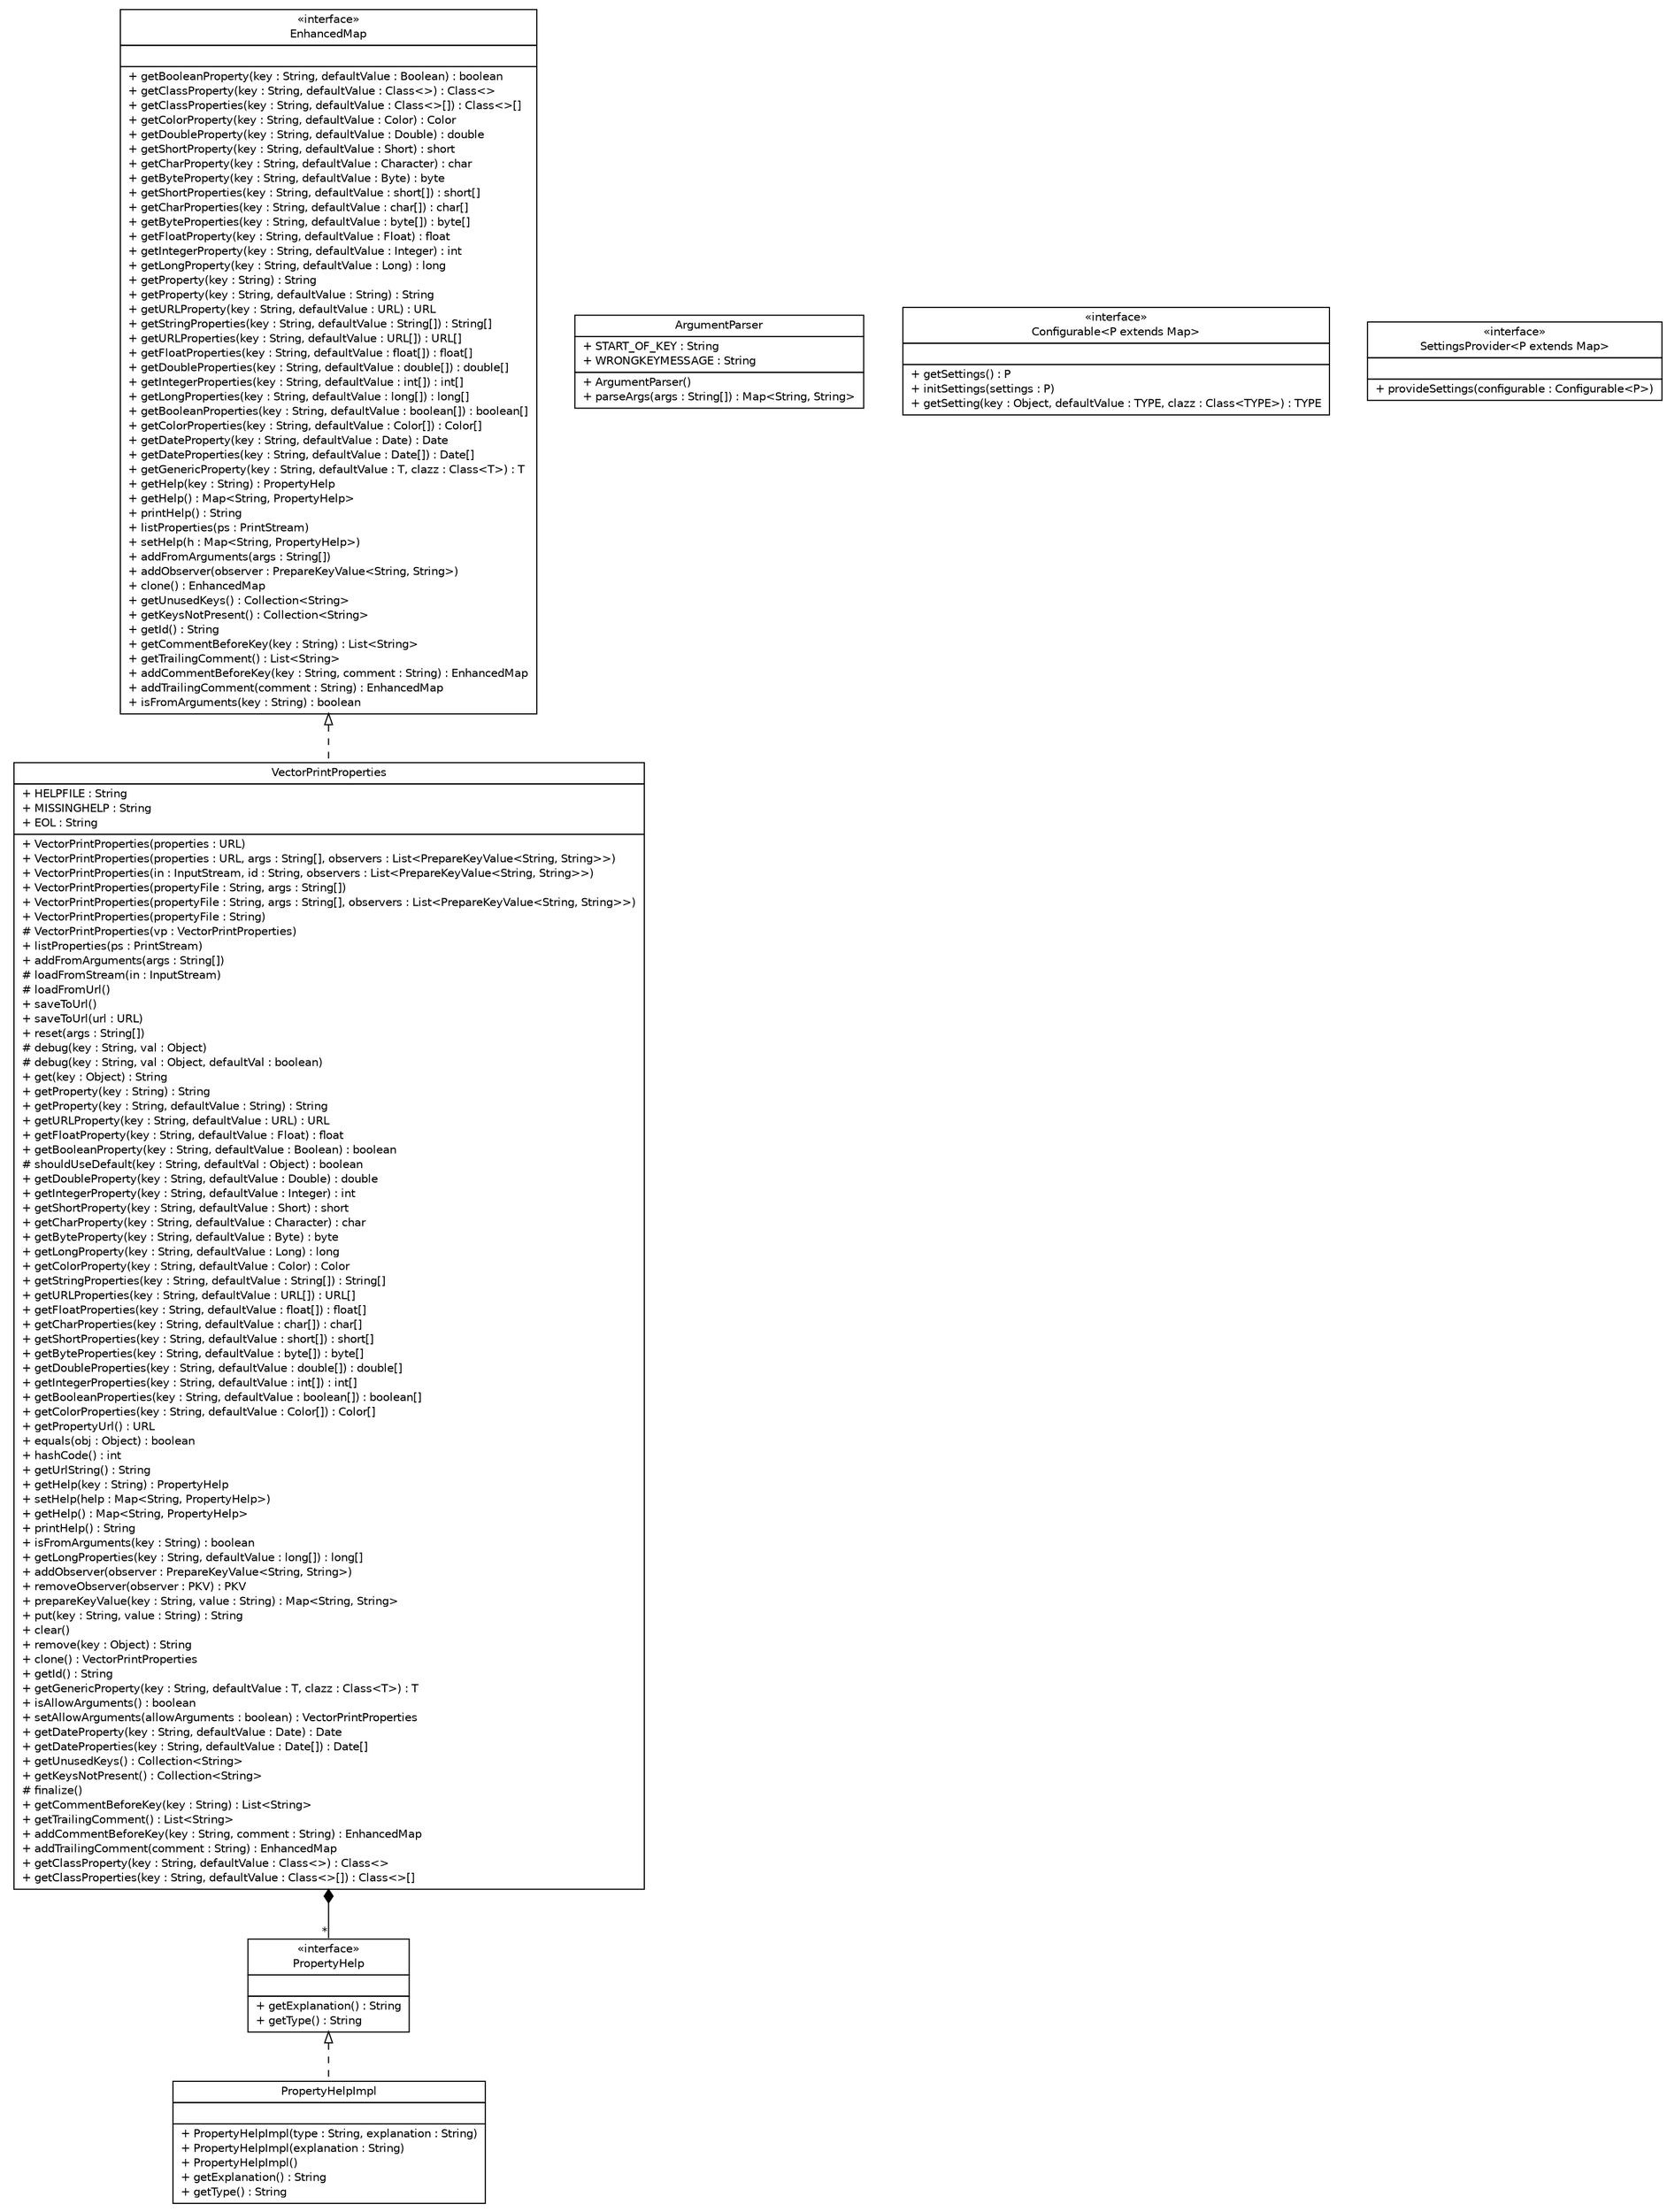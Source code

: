 #!/usr/local/bin/dot
#
# Class diagram 
# Generated by UMLGraph version R5_6 (http://www.umlgraph.org/)
#

digraph G {
	edge [fontname="Helvetica",fontsize=10,labelfontname="Helvetica",labelfontsize=10];
	node [fontname="Helvetica",fontsize=10,shape=plaintext];
	nodesep=0.25;
	ranksep=0.5;
	// com.vectorprint.configuration.PropertyHelpImpl
	c204 [label=<<table title="com.vectorprint.configuration.PropertyHelpImpl" border="0" cellborder="1" cellspacing="0" cellpadding="2" port="p" href="./PropertyHelpImpl.html">
		<tr><td><table border="0" cellspacing="0" cellpadding="1">
<tr><td align="center" balign="center"> PropertyHelpImpl </td></tr>
		</table></td></tr>
		<tr><td><table border="0" cellspacing="0" cellpadding="1">
<tr><td align="left" balign="left">  </td></tr>
		</table></td></tr>
		<tr><td><table border="0" cellspacing="0" cellpadding="1">
<tr><td align="left" balign="left"> + PropertyHelpImpl(type : String, explanation : String) </td></tr>
<tr><td align="left" balign="left"> + PropertyHelpImpl(explanation : String) </td></tr>
<tr><td align="left" balign="left"> + PropertyHelpImpl() </td></tr>
<tr><td align="left" balign="left"> + getExplanation() : String </td></tr>
<tr><td align="left" balign="left"> + getType() : String </td></tr>
		</table></td></tr>
		</table>>, URL="./PropertyHelpImpl.html", fontname="Helvetica", fontcolor="black", fontsize=10.0];
	// com.vectorprint.configuration.ArgumentParser
	c205 [label=<<table title="com.vectorprint.configuration.ArgumentParser" border="0" cellborder="1" cellspacing="0" cellpadding="2" port="p" href="./ArgumentParser.html">
		<tr><td><table border="0" cellspacing="0" cellpadding="1">
<tr><td align="center" balign="center"> ArgumentParser </td></tr>
		</table></td></tr>
		<tr><td><table border="0" cellspacing="0" cellpadding="1">
<tr><td align="left" balign="left"> + START_OF_KEY : String </td></tr>
<tr><td align="left" balign="left"> + WRONGKEYMESSAGE : String </td></tr>
		</table></td></tr>
		<tr><td><table border="0" cellspacing="0" cellpadding="1">
<tr><td align="left" balign="left"> + ArgumentParser() </td></tr>
<tr><td align="left" balign="left"> + parseArgs(args : String[]) : Map&lt;String, String&gt; </td></tr>
		</table></td></tr>
		</table>>, URL="./ArgumentParser.html", fontname="Helvetica", fontcolor="black", fontsize=10.0];
	// com.vectorprint.configuration.EnhancedMap
	c206 [label=<<table title="com.vectorprint.configuration.EnhancedMap" border="0" cellborder="1" cellspacing="0" cellpadding="2" port="p" href="./EnhancedMap.html">
		<tr><td><table border="0" cellspacing="0" cellpadding="1">
<tr><td align="center" balign="center"> &#171;interface&#187; </td></tr>
<tr><td align="center" balign="center"> EnhancedMap </td></tr>
		</table></td></tr>
		<tr><td><table border="0" cellspacing="0" cellpadding="1">
<tr><td align="left" balign="left">  </td></tr>
		</table></td></tr>
		<tr><td><table border="0" cellspacing="0" cellpadding="1">
<tr><td align="left" balign="left"> + getBooleanProperty(key : String, defaultValue : Boolean) : boolean </td></tr>
<tr><td align="left" balign="left"> + getClassProperty(key : String, defaultValue : Class&lt;&gt;) : Class&lt;&gt; </td></tr>
<tr><td align="left" balign="left"> + getClassProperties(key : String, defaultValue : Class&lt;&gt;[]) : Class&lt;&gt;[] </td></tr>
<tr><td align="left" balign="left"> + getColorProperty(key : String, defaultValue : Color) : Color </td></tr>
<tr><td align="left" balign="left"> + getDoubleProperty(key : String, defaultValue : Double) : double </td></tr>
<tr><td align="left" balign="left"> + getShortProperty(key : String, defaultValue : Short) : short </td></tr>
<tr><td align="left" balign="left"> + getCharProperty(key : String, defaultValue : Character) : char </td></tr>
<tr><td align="left" balign="left"> + getByteProperty(key : String, defaultValue : Byte) : byte </td></tr>
<tr><td align="left" balign="left"> + getShortProperties(key : String, defaultValue : short[]) : short[] </td></tr>
<tr><td align="left" balign="left"> + getCharProperties(key : String, defaultValue : char[]) : char[] </td></tr>
<tr><td align="left" balign="left"> + getByteProperties(key : String, defaultValue : byte[]) : byte[] </td></tr>
<tr><td align="left" balign="left"> + getFloatProperty(key : String, defaultValue : Float) : float </td></tr>
<tr><td align="left" balign="left"> + getIntegerProperty(key : String, defaultValue : Integer) : int </td></tr>
<tr><td align="left" balign="left"> + getLongProperty(key : String, defaultValue : Long) : long </td></tr>
<tr><td align="left" balign="left"> + getProperty(key : String) : String </td></tr>
<tr><td align="left" balign="left"> + getProperty(key : String, defaultValue : String) : String </td></tr>
<tr><td align="left" balign="left"> + getURLProperty(key : String, defaultValue : URL) : URL </td></tr>
<tr><td align="left" balign="left"> + getStringProperties(key : String, defaultValue : String[]) : String[] </td></tr>
<tr><td align="left" balign="left"> + getURLProperties(key : String, defaultValue : URL[]) : URL[] </td></tr>
<tr><td align="left" balign="left"> + getFloatProperties(key : String, defaultValue : float[]) : float[] </td></tr>
<tr><td align="left" balign="left"> + getDoubleProperties(key : String, defaultValue : double[]) : double[] </td></tr>
<tr><td align="left" balign="left"> + getIntegerProperties(key : String, defaultValue : int[]) : int[] </td></tr>
<tr><td align="left" balign="left"> + getLongProperties(key : String, defaultValue : long[]) : long[] </td></tr>
<tr><td align="left" balign="left"> + getBooleanProperties(key : String, defaultValue : boolean[]) : boolean[] </td></tr>
<tr><td align="left" balign="left"> + getColorProperties(key : String, defaultValue : Color[]) : Color[] </td></tr>
<tr><td align="left" balign="left"> + getDateProperty(key : String, defaultValue : Date) : Date </td></tr>
<tr><td align="left" balign="left"> + getDateProperties(key : String, defaultValue : Date[]) : Date[] </td></tr>
<tr><td align="left" balign="left"> + getGenericProperty(key : String, defaultValue : T, clazz : Class&lt;T&gt;) : T </td></tr>
<tr><td align="left" balign="left"> + getHelp(key : String) : PropertyHelp </td></tr>
<tr><td align="left" balign="left"> + getHelp() : Map&lt;String, PropertyHelp&gt; </td></tr>
<tr><td align="left" balign="left"> + printHelp() : String </td></tr>
<tr><td align="left" balign="left"> + listProperties(ps : PrintStream) </td></tr>
<tr><td align="left" balign="left"> + setHelp(h : Map&lt;String, PropertyHelp&gt;) </td></tr>
<tr><td align="left" balign="left"> + addFromArguments(args : String[]) </td></tr>
<tr><td align="left" balign="left"> + addObserver(observer : PrepareKeyValue&lt;String, String&gt;) </td></tr>
<tr><td align="left" balign="left"> + clone() : EnhancedMap </td></tr>
<tr><td align="left" balign="left"> + getUnusedKeys() : Collection&lt;String&gt; </td></tr>
<tr><td align="left" balign="left"> + getKeysNotPresent() : Collection&lt;String&gt; </td></tr>
<tr><td align="left" balign="left"> + getId() : String </td></tr>
<tr><td align="left" balign="left"> + getCommentBeforeKey(key : String) : List&lt;String&gt; </td></tr>
<tr><td align="left" balign="left"> + getTrailingComment() : List&lt;String&gt; </td></tr>
<tr><td align="left" balign="left"> + addCommentBeforeKey(key : String, comment : String) : EnhancedMap </td></tr>
<tr><td align="left" balign="left"> + addTrailingComment(comment : String) : EnhancedMap </td></tr>
<tr><td align="left" balign="left"> + isFromArguments(key : String) : boolean </td></tr>
		</table></td></tr>
		</table>>, URL="./EnhancedMap.html", fontname="Helvetica", fontcolor="black", fontsize=10.0];
	// com.vectorprint.configuration.Configurable<P extends java.util.Map>
	c207 [label=<<table title="com.vectorprint.configuration.Configurable" border="0" cellborder="1" cellspacing="0" cellpadding="2" port="p" href="./Configurable.html">
		<tr><td><table border="0" cellspacing="0" cellpadding="1">
<tr><td align="center" balign="center"> &#171;interface&#187; </td></tr>
<tr><td align="center" balign="center"> Configurable&lt;P extends Map&gt; </td></tr>
		</table></td></tr>
		<tr><td><table border="0" cellspacing="0" cellpadding="1">
<tr><td align="left" balign="left">  </td></tr>
		</table></td></tr>
		<tr><td><table border="0" cellspacing="0" cellpadding="1">
<tr><td align="left" balign="left"> + getSettings() : P </td></tr>
<tr><td align="left" balign="left"> + initSettings(settings : P) </td></tr>
<tr><td align="left" balign="left"> + getSetting(key : Object, defaultValue : TYPE, clazz : Class&lt;TYPE&gt;) : TYPE </td></tr>
		</table></td></tr>
		</table>>, URL="./Configurable.html", fontname="Helvetica", fontcolor="black", fontsize=10.0];
	// com.vectorprint.configuration.PropertyHelp
	c208 [label=<<table title="com.vectorprint.configuration.PropertyHelp" border="0" cellborder="1" cellspacing="0" cellpadding="2" port="p" href="./PropertyHelp.html">
		<tr><td><table border="0" cellspacing="0" cellpadding="1">
<tr><td align="center" balign="center"> &#171;interface&#187; </td></tr>
<tr><td align="center" balign="center"> PropertyHelp </td></tr>
		</table></td></tr>
		<tr><td><table border="0" cellspacing="0" cellpadding="1">
<tr><td align="left" balign="left">  </td></tr>
		</table></td></tr>
		<tr><td><table border="0" cellspacing="0" cellpadding="1">
<tr><td align="left" balign="left"> + getExplanation() : String </td></tr>
<tr><td align="left" balign="left"> + getType() : String </td></tr>
		</table></td></tr>
		</table>>, URL="./PropertyHelp.html", fontname="Helvetica", fontcolor="black", fontsize=10.0];
	// com.vectorprint.configuration.SettingsProvider<P extends java.util.Map>
	c209 [label=<<table title="com.vectorprint.configuration.SettingsProvider" border="0" cellborder="1" cellspacing="0" cellpadding="2" port="p" href="./SettingsProvider.html">
		<tr><td><table border="0" cellspacing="0" cellpadding="1">
<tr><td align="center" balign="center"> &#171;interface&#187; </td></tr>
<tr><td align="center" balign="center"> SettingsProvider&lt;P extends Map&gt; </td></tr>
		</table></td></tr>
		<tr><td><table border="0" cellspacing="0" cellpadding="1">
<tr><td align="left" balign="left">  </td></tr>
		</table></td></tr>
		<tr><td><table border="0" cellspacing="0" cellpadding="1">
<tr><td align="left" balign="left"> + provideSettings(configurable : Configurable&lt;P&gt;) </td></tr>
		</table></td></tr>
		</table>>, URL="./SettingsProvider.html", fontname="Helvetica", fontcolor="black", fontsize=10.0];
	// com.vectorprint.configuration.VectorPrintProperties
	c210 [label=<<table title="com.vectorprint.configuration.VectorPrintProperties" border="0" cellborder="1" cellspacing="0" cellpadding="2" port="p" href="./VectorPrintProperties.html">
		<tr><td><table border="0" cellspacing="0" cellpadding="1">
<tr><td align="center" balign="center"> VectorPrintProperties </td></tr>
		</table></td></tr>
		<tr><td><table border="0" cellspacing="0" cellpadding="1">
<tr><td align="left" balign="left"> + HELPFILE : String </td></tr>
<tr><td align="left" balign="left"> + MISSINGHELP : String </td></tr>
<tr><td align="left" balign="left"> + EOL : String </td></tr>
		</table></td></tr>
		<tr><td><table border="0" cellspacing="0" cellpadding="1">
<tr><td align="left" balign="left"> + VectorPrintProperties(properties : URL) </td></tr>
<tr><td align="left" balign="left"> + VectorPrintProperties(properties : URL, args : String[], observers : List&lt;PrepareKeyValue&lt;String, String&gt;&gt;) </td></tr>
<tr><td align="left" balign="left"> + VectorPrintProperties(in : InputStream, id : String, observers : List&lt;PrepareKeyValue&lt;String, String&gt;&gt;) </td></tr>
<tr><td align="left" balign="left"> + VectorPrintProperties(propertyFile : String, args : String[]) </td></tr>
<tr><td align="left" balign="left"> + VectorPrintProperties(propertyFile : String, args : String[], observers : List&lt;PrepareKeyValue&lt;String, String&gt;&gt;) </td></tr>
<tr><td align="left" balign="left"> + VectorPrintProperties(propertyFile : String) </td></tr>
<tr><td align="left" balign="left"> # VectorPrintProperties(vp : VectorPrintProperties) </td></tr>
<tr><td align="left" balign="left"> + listProperties(ps : PrintStream) </td></tr>
<tr><td align="left" balign="left"> + addFromArguments(args : String[]) </td></tr>
<tr><td align="left" balign="left"> # loadFromStream(in : InputStream) </td></tr>
<tr><td align="left" balign="left"> # loadFromUrl() </td></tr>
<tr><td align="left" balign="left"> + saveToUrl() </td></tr>
<tr><td align="left" balign="left"> + saveToUrl(url : URL) </td></tr>
<tr><td align="left" balign="left"> + reset(args : String[]) </td></tr>
<tr><td align="left" balign="left"> # debug(key : String, val : Object) </td></tr>
<tr><td align="left" balign="left"> # debug(key : String, val : Object, defaultVal : boolean) </td></tr>
<tr><td align="left" balign="left"> + get(key : Object) : String </td></tr>
<tr><td align="left" balign="left"> + getProperty(key : String) : String </td></tr>
<tr><td align="left" balign="left"> + getProperty(key : String, defaultValue : String) : String </td></tr>
<tr><td align="left" balign="left"> + getURLProperty(key : String, defaultValue : URL) : URL </td></tr>
<tr><td align="left" balign="left"> + getFloatProperty(key : String, defaultValue : Float) : float </td></tr>
<tr><td align="left" balign="left"> + getBooleanProperty(key : String, defaultValue : Boolean) : boolean </td></tr>
<tr><td align="left" balign="left"> # shouldUseDefault(key : String, defaultVal : Object) : boolean </td></tr>
<tr><td align="left" balign="left"> + getDoubleProperty(key : String, defaultValue : Double) : double </td></tr>
<tr><td align="left" balign="left"> + getIntegerProperty(key : String, defaultValue : Integer) : int </td></tr>
<tr><td align="left" balign="left"> + getShortProperty(key : String, defaultValue : Short) : short </td></tr>
<tr><td align="left" balign="left"> + getCharProperty(key : String, defaultValue : Character) : char </td></tr>
<tr><td align="left" balign="left"> + getByteProperty(key : String, defaultValue : Byte) : byte </td></tr>
<tr><td align="left" balign="left"> + getLongProperty(key : String, defaultValue : Long) : long </td></tr>
<tr><td align="left" balign="left"> + getColorProperty(key : String, defaultValue : Color) : Color </td></tr>
<tr><td align="left" balign="left"> + getStringProperties(key : String, defaultValue : String[]) : String[] </td></tr>
<tr><td align="left" balign="left"> + getURLProperties(key : String, defaultValue : URL[]) : URL[] </td></tr>
<tr><td align="left" balign="left"> + getFloatProperties(key : String, defaultValue : float[]) : float[] </td></tr>
<tr><td align="left" balign="left"> + getCharProperties(key : String, defaultValue : char[]) : char[] </td></tr>
<tr><td align="left" balign="left"> + getShortProperties(key : String, defaultValue : short[]) : short[] </td></tr>
<tr><td align="left" balign="left"> + getByteProperties(key : String, defaultValue : byte[]) : byte[] </td></tr>
<tr><td align="left" balign="left"> + getDoubleProperties(key : String, defaultValue : double[]) : double[] </td></tr>
<tr><td align="left" balign="left"> + getIntegerProperties(key : String, defaultValue : int[]) : int[] </td></tr>
<tr><td align="left" balign="left"> + getBooleanProperties(key : String, defaultValue : boolean[]) : boolean[] </td></tr>
<tr><td align="left" balign="left"> + getColorProperties(key : String, defaultValue : Color[]) : Color[] </td></tr>
<tr><td align="left" balign="left"> + getPropertyUrl() : URL </td></tr>
<tr><td align="left" balign="left"> + equals(obj : Object) : boolean </td></tr>
<tr><td align="left" balign="left"> + hashCode() : int </td></tr>
<tr><td align="left" balign="left"> + getUrlString() : String </td></tr>
<tr><td align="left" balign="left"> + getHelp(key : String) : PropertyHelp </td></tr>
<tr><td align="left" balign="left"> + setHelp(help : Map&lt;String, PropertyHelp&gt;) </td></tr>
<tr><td align="left" balign="left"> + getHelp() : Map&lt;String, PropertyHelp&gt; </td></tr>
<tr><td align="left" balign="left"> + printHelp() : String </td></tr>
<tr><td align="left" balign="left"> + isFromArguments(key : String) : boolean </td></tr>
<tr><td align="left" balign="left"> + getLongProperties(key : String, defaultValue : long[]) : long[] </td></tr>
<tr><td align="left" balign="left"> + addObserver(observer : PrepareKeyValue&lt;String, String&gt;) </td></tr>
<tr><td align="left" balign="left"> + removeObserver(observer : PKV) : PKV </td></tr>
<tr><td align="left" balign="left"> + prepareKeyValue(key : String, value : String) : Map&lt;String, String&gt; </td></tr>
<tr><td align="left" balign="left"> + put(key : String, value : String) : String </td></tr>
<tr><td align="left" balign="left"> + clear() </td></tr>
<tr><td align="left" balign="left"> + remove(key : Object) : String </td></tr>
<tr><td align="left" balign="left"> + clone() : VectorPrintProperties </td></tr>
<tr><td align="left" balign="left"> + getId() : String </td></tr>
<tr><td align="left" balign="left"> + getGenericProperty(key : String, defaultValue : T, clazz : Class&lt;T&gt;) : T </td></tr>
<tr><td align="left" balign="left"> + isAllowArguments() : boolean </td></tr>
<tr><td align="left" balign="left"> + setAllowArguments(allowArguments : boolean) : VectorPrintProperties </td></tr>
<tr><td align="left" balign="left"> + getDateProperty(key : String, defaultValue : Date) : Date </td></tr>
<tr><td align="left" balign="left"> + getDateProperties(key : String, defaultValue : Date[]) : Date[] </td></tr>
<tr><td align="left" balign="left"> + getUnusedKeys() : Collection&lt;String&gt; </td></tr>
<tr><td align="left" balign="left"> + getKeysNotPresent() : Collection&lt;String&gt; </td></tr>
<tr><td align="left" balign="left"> # finalize() </td></tr>
<tr><td align="left" balign="left"> + getCommentBeforeKey(key : String) : List&lt;String&gt; </td></tr>
<tr><td align="left" balign="left"> + getTrailingComment() : List&lt;String&gt; </td></tr>
<tr><td align="left" balign="left"> + addCommentBeforeKey(key : String, comment : String) : EnhancedMap </td></tr>
<tr><td align="left" balign="left"> + addTrailingComment(comment : String) : EnhancedMap </td></tr>
<tr><td align="left" balign="left"> + getClassProperty(key : String, defaultValue : Class&lt;&gt;) : Class&lt;&gt; </td></tr>
<tr><td align="left" balign="left"> + getClassProperties(key : String, defaultValue : Class&lt;&gt;[]) : Class&lt;&gt;[] </td></tr>
		</table></td></tr>
		</table>>, URL="./VectorPrintProperties.html", fontname="Helvetica", fontcolor="black", fontsize=10.0];
	//com.vectorprint.configuration.PropertyHelpImpl implements com.vectorprint.configuration.PropertyHelp
	c208:p -> c204:p [dir=back,arrowtail=empty,style=dashed];
	//com.vectorprint.configuration.VectorPrintProperties implements com.vectorprint.configuration.EnhancedMap
	c206:p -> c210:p [dir=back,arrowtail=empty,style=dashed];
	// com.vectorprint.configuration.VectorPrintProperties COMPOSED com.vectorprint.configuration.PropertyHelp
	c210:p -> c208:p [taillabel="", label="", headlabel="*", fontname="Helvetica", fontcolor="black", fontsize=10.0, color="black", arrowhead=none, arrowtail=diamond, dir=both];
}

